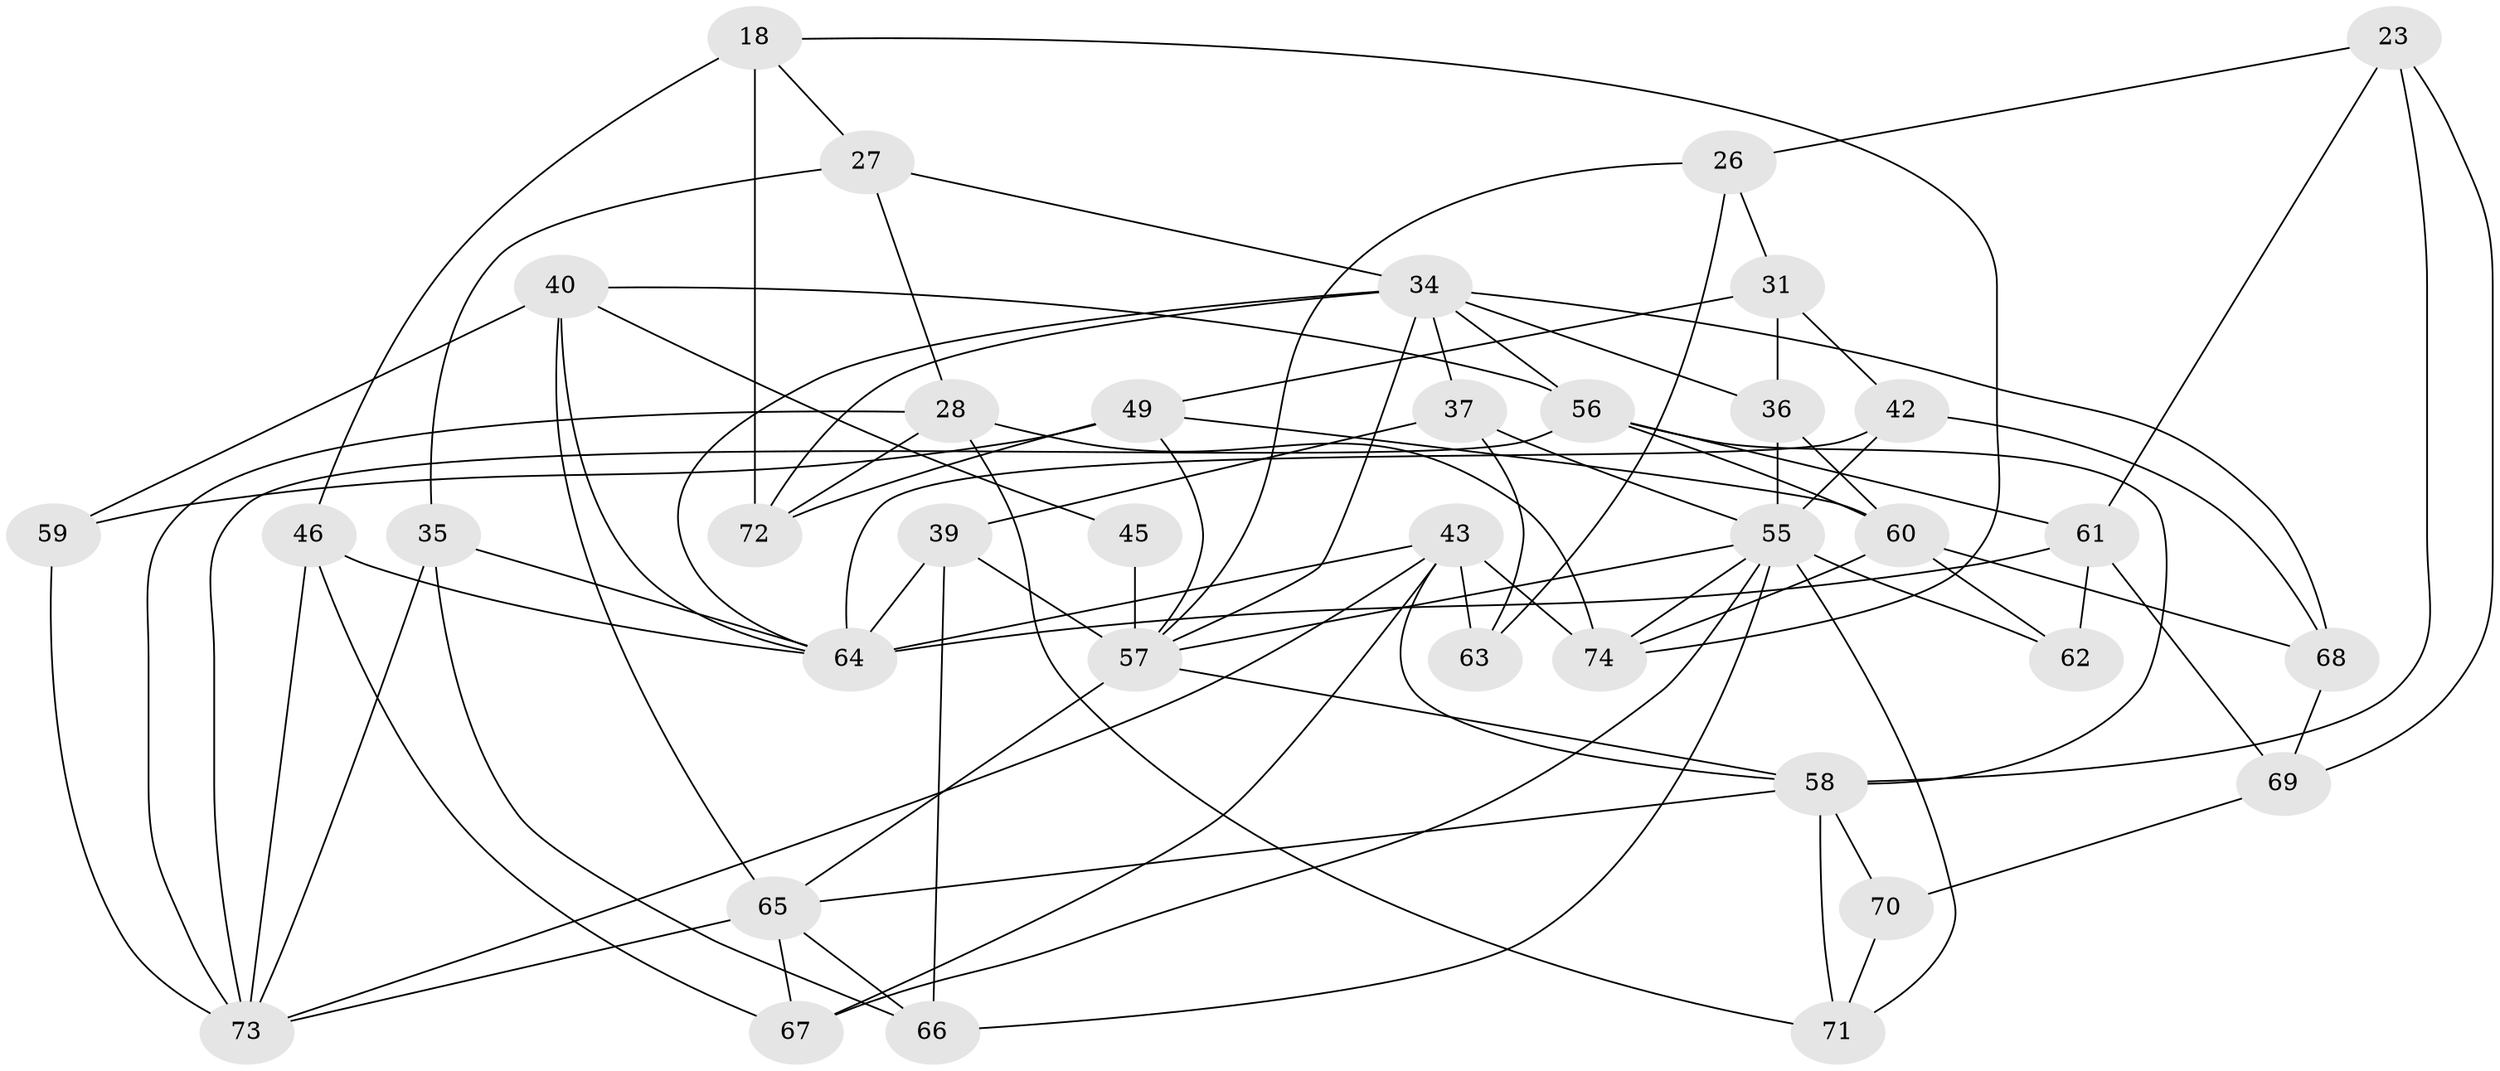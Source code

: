 // original degree distribution, {4: 1.0}
// Generated by graph-tools (version 1.1) at 2025/58/03/09/25 04:58:17]
// undirected, 37 vertices, 89 edges
graph export_dot {
graph [start="1"]
  node [color=gray90,style=filled];
  18;
  23;
  26;
  27;
  28 [super="+19"];
  31;
  34 [super="+24"];
  35;
  36;
  37;
  39;
  40 [super="+2"];
  42;
  43 [super="+41+38"];
  45;
  46;
  49 [super="+5"];
  55 [super="+52"];
  56 [super="+9+17+20"];
  57 [super="+44+54+47"];
  58 [super="+11+12+13"];
  59;
  60 [super="+10+53"];
  61 [super="+48"];
  62;
  63;
  64 [super="+6+7+22"];
  65 [super="+8"];
  66;
  67;
  68 [super="+29"];
  69 [super="+21"];
  70;
  71 [super="+30"];
  72;
  73 [super="+50"];
  74 [super="+25"];
  18 -- 74;
  18 -- 72;
  18 -- 46;
  18 -- 27;
  23 -- 26;
  23 -- 69;
  23 -- 61;
  23 -- 58;
  26 -- 63;
  26 -- 31;
  26 -- 57;
  27 -- 35;
  27 -- 28;
  27 -- 34;
  28 -- 73 [weight=2];
  28 -- 72;
  28 -- 71;
  28 -- 74;
  31 -- 42;
  31 -- 36;
  31 -- 49;
  34 -- 37;
  34 -- 64;
  34 -- 68;
  34 -- 36;
  34 -- 72;
  34 -- 56;
  34 -- 57;
  35 -- 66;
  35 -- 64;
  35 -- 73;
  36 -- 60;
  36 -- 55;
  37 -- 63;
  37 -- 39;
  37 -- 55;
  39 -- 66;
  39 -- 64;
  39 -- 57;
  40 -- 45;
  40 -- 65 [weight=2];
  40 -- 59;
  40 -- 64;
  40 -- 56;
  42 -- 55;
  42 -- 64;
  42 -- 68;
  43 -- 63 [weight=2];
  43 -- 67;
  43 -- 73;
  43 -- 64 [weight=2];
  43 -- 74;
  43 -- 58;
  45 -- 57 [weight=3];
  46 -- 64;
  46 -- 67;
  46 -- 73;
  49 -- 72;
  49 -- 59 [weight=2];
  49 -- 57;
  49 -- 60;
  55 -- 57 [weight=2];
  55 -- 66;
  55 -- 67;
  55 -- 71 [weight=2];
  55 -- 74 [weight=2];
  55 -- 62;
  56 -- 60 [weight=2];
  56 -- 61 [weight=2];
  56 -- 73 [weight=2];
  56 -- 58 [weight=2];
  57 -- 58 [weight=2];
  57 -- 65;
  58 -- 65;
  58 -- 71 [weight=2];
  58 -- 70;
  59 -- 73;
  60 -- 62;
  60 -- 68 [weight=2];
  60 -- 74;
  61 -- 69;
  61 -- 64 [weight=2];
  61 -- 62 [weight=2];
  65 -- 66;
  65 -- 67;
  65 -- 73 [weight=2];
  68 -- 69 [weight=2];
  69 -- 70 [weight=2];
  70 -- 71;
}
